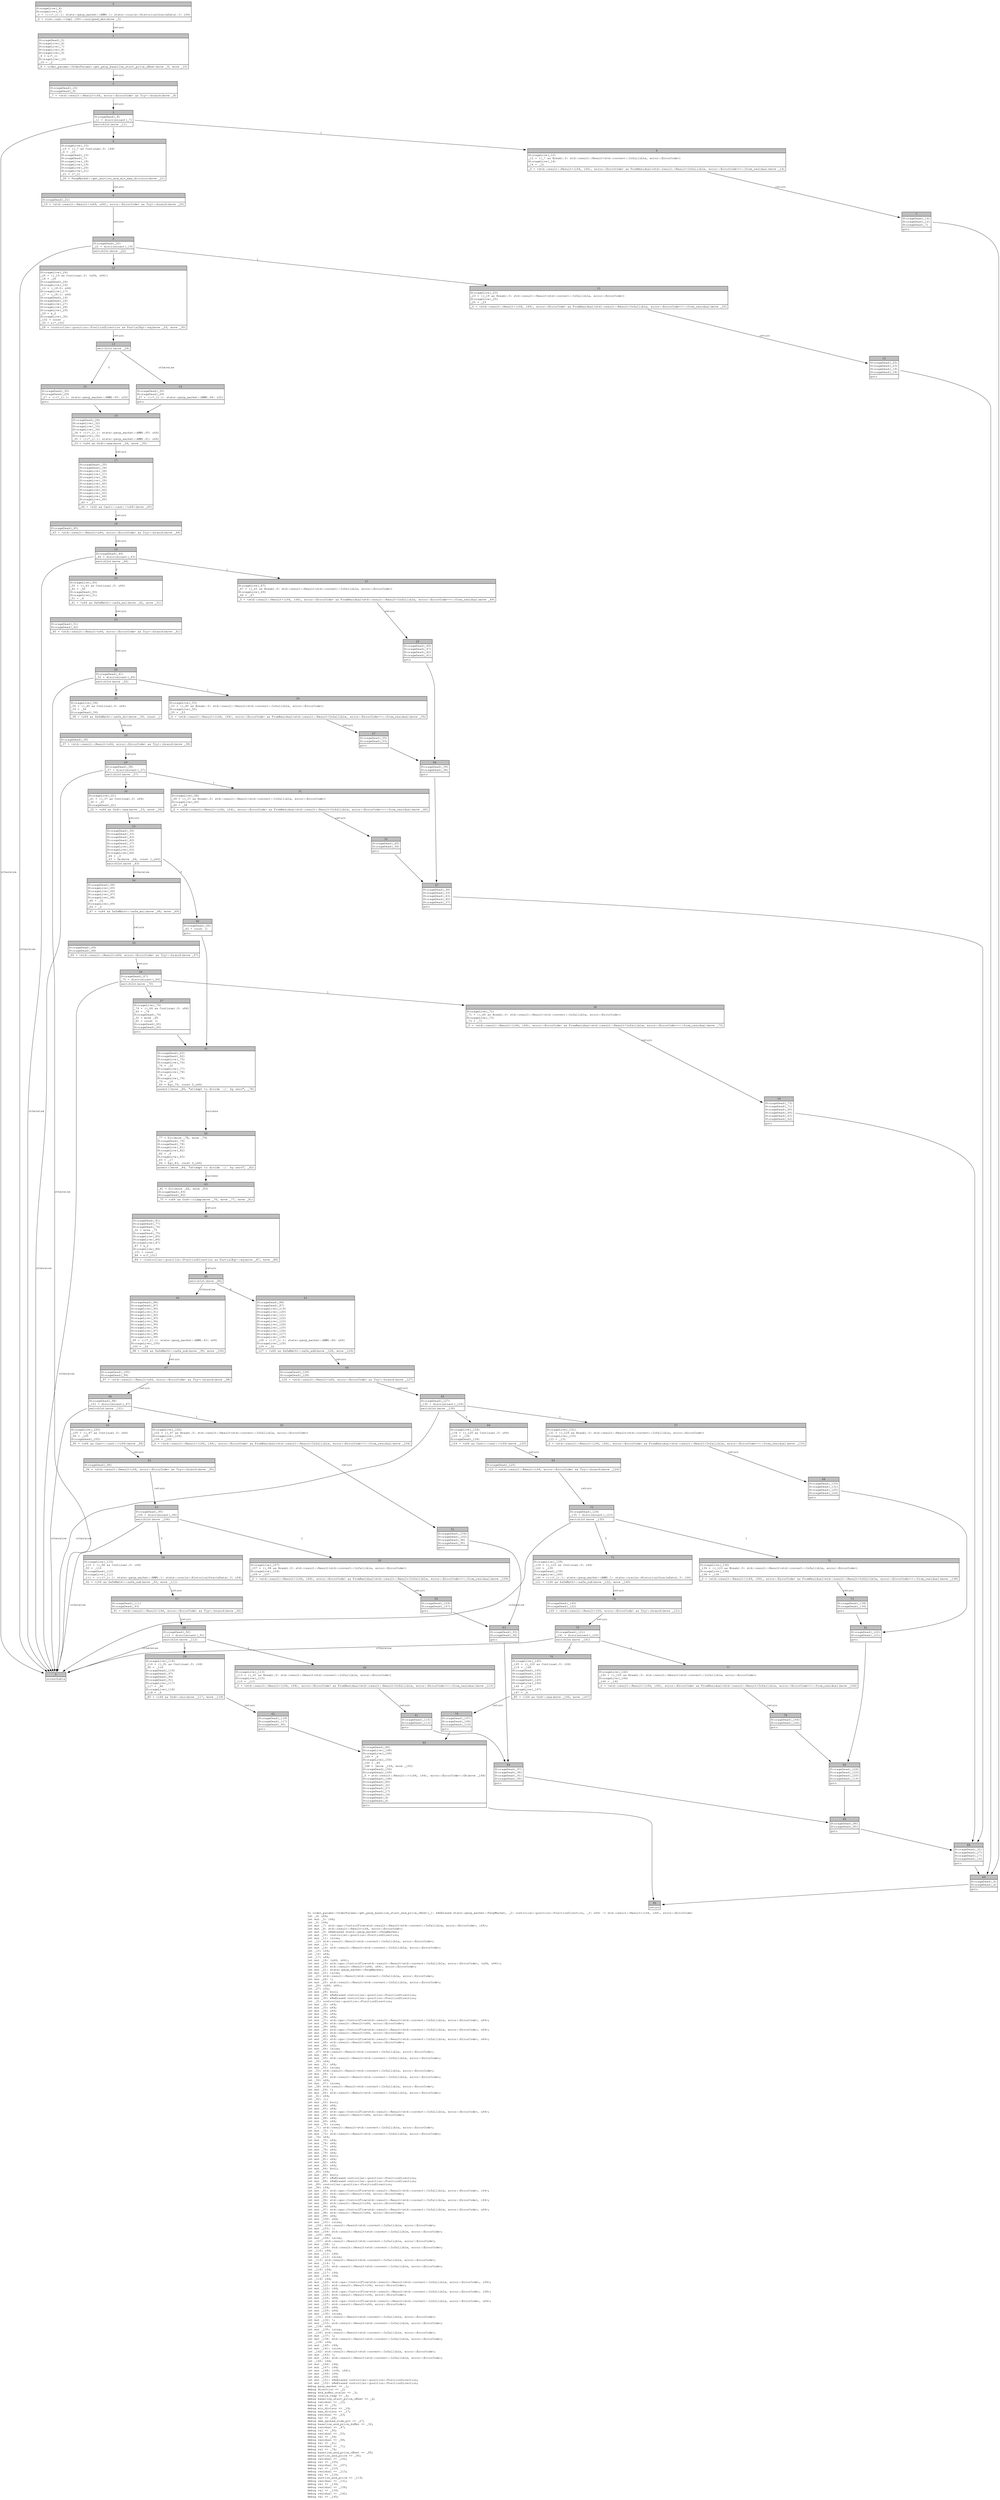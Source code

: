 digraph Mir_0_3644 {
    graph [fontname="Courier, monospace"];
    node [fontname="Courier, monospace"];
    edge [fontname="Courier, monospace"];
    label=<fn order_params::OrderParams::get_perp_baseline_start_end_price_offset(_1: &amp;ReErased state::perp_market::PerpMarket, _2: controller::position::PositionDirection, _3: u64) -&gt; std::result::Result&lt;(i64, i64), error::ErrorCode&gt;<br align="left"/>let _4: u64;<br align="left"/>let mut _5: i64;<br align="left"/>let _6: i64;<br align="left"/>let mut _7: std::ops::ControlFlow&lt;std::result::Result&lt;std::convert::Infallible, error::ErrorCode&gt;, i64&gt;;<br align="left"/>let mut _8: std::result::Result&lt;i64, error::ErrorCode&gt;;<br align="left"/>let mut _9: &amp;ReErased state::perp_market::PerpMarket;<br align="left"/>let mut _10: controller::position::PositionDirection;<br align="left"/>let mut _11: isize;<br align="left"/>let _12: std::result::Result&lt;std::convert::Infallible, error::ErrorCode&gt;;<br align="left"/>let mut _13: !;<br align="left"/>let mut _14: std::result::Result&lt;std::convert::Infallible, error::ErrorCode&gt;;<br align="left"/>let _15: i64;<br align="left"/>let _16: u64;<br align="left"/>let _17: u64;<br align="left"/>let mut _18: (u64, u64);<br align="left"/>let mut _19: std::ops::ControlFlow&lt;std::result::Result&lt;std::convert::Infallible, error::ErrorCode&gt;, (u64, u64)&gt;;<br align="left"/>let mut _20: std::result::Result&lt;(u64, u64), error::ErrorCode&gt;;<br align="left"/>let mut _21: state::perp_market::PerpMarket;<br align="left"/>let mut _22: isize;<br align="left"/>let _23: std::result::Result&lt;std::convert::Infallible, error::ErrorCode&gt;;<br align="left"/>let mut _24: !;<br align="left"/>let mut _25: std::result::Result&lt;std::convert::Infallible, error::ErrorCode&gt;;<br align="left"/>let _26: (u64, u64);<br align="left"/>let _27: u32;<br align="left"/>let mut _28: bool;<br align="left"/>let mut _29: &amp;ReErased controller::position::PositionDirection;<br align="left"/>let mut _30: &amp;ReErased controller::position::PositionDirection;<br align="left"/>let _31: controller::position::PositionDirection;<br align="left"/>let mut _32: u64;<br align="left"/>let mut _33: u64;<br align="left"/>let mut _34: u64;<br align="left"/>let mut _35: u64;<br align="left"/>let mut _36: u64;<br align="left"/>let mut _37: std::ops::ControlFlow&lt;std::result::Result&lt;std::convert::Infallible, error::ErrorCode&gt;, u64&gt;;<br align="left"/>let mut _38: std::result::Result&lt;u64, error::ErrorCode&gt;;<br align="left"/>let mut _39: u64;<br align="left"/>let mut _40: std::ops::ControlFlow&lt;std::result::Result&lt;std::convert::Infallible, error::ErrorCode&gt;, u64&gt;;<br align="left"/>let mut _41: std::result::Result&lt;u64, error::ErrorCode&gt;;<br align="left"/>let mut _42: u64;<br align="left"/>let mut _43: std::ops::ControlFlow&lt;std::result::Result&lt;std::convert::Infallible, error::ErrorCode&gt;, u64&gt;;<br align="left"/>let mut _44: std::result::Result&lt;u64, error::ErrorCode&gt;;<br align="left"/>let mut _45: u32;<br align="left"/>let mut _46: isize;<br align="left"/>let _47: std::result::Result&lt;std::convert::Infallible, error::ErrorCode&gt;;<br align="left"/>let mut _48: !;<br align="left"/>let mut _49: std::result::Result&lt;std::convert::Infallible, error::ErrorCode&gt;;<br align="left"/>let _50: u64;<br align="left"/>let mut _51: u64;<br align="left"/>let mut _52: isize;<br align="left"/>let _53: std::result::Result&lt;std::convert::Infallible, error::ErrorCode&gt;;<br align="left"/>let mut _54: !;<br align="left"/>let mut _55: std::result::Result&lt;std::convert::Infallible, error::ErrorCode&gt;;<br align="left"/>let _56: u64;<br align="left"/>let mut _57: isize;<br align="left"/>let _58: std::result::Result&lt;std::convert::Infallible, error::ErrorCode&gt;;<br align="left"/>let mut _59: !;<br align="left"/>let mut _60: std::result::Result&lt;std::convert::Infallible, error::ErrorCode&gt;;<br align="left"/>let _61: u64;<br align="left"/>let _62: ();<br align="left"/>let mut _63: bool;<br align="left"/>let mut _64: u64;<br align="left"/>let mut _65: u64;<br align="left"/>let mut _66: std::ops::ControlFlow&lt;std::result::Result&lt;std::convert::Infallible, error::ErrorCode&gt;, u64&gt;;<br align="left"/>let mut _67: std::result::Result&lt;u64, error::ErrorCode&gt;;<br align="left"/>let mut _68: u64;<br align="left"/>let mut _69: u64;<br align="left"/>let mut _70: isize;<br align="left"/>let _71: std::result::Result&lt;std::convert::Infallible, error::ErrorCode&gt;;<br align="left"/>let mut _72: !;<br align="left"/>let mut _73: std::result::Result&lt;std::convert::Infallible, error::ErrorCode&gt;;<br align="left"/>let _74: u64;<br align="left"/>let mut _75: u64;<br align="left"/>let mut _76: u64;<br align="left"/>let mut _77: u64;<br align="left"/>let mut _78: u64;<br align="left"/>let mut _79: u64;<br align="left"/>let mut _80: bool;<br align="left"/>let mut _81: u64;<br align="left"/>let mut _82: u64;<br align="left"/>let mut _83: u64;<br align="left"/>let mut _84: bool;<br align="left"/>let _85: i64;<br align="left"/>let mut _86: bool;<br align="left"/>let mut _87: &amp;ReErased controller::position::PositionDirection;<br align="left"/>let mut _88: &amp;ReErased controller::position::PositionDirection;<br align="left"/>let _89: controller::position::PositionDirection;<br align="left"/>let _90: i64;<br align="left"/>let mut _91: std::ops::ControlFlow&lt;std::result::Result&lt;std::convert::Infallible, error::ErrorCode&gt;, i64&gt;;<br align="left"/>let mut _92: std::result::Result&lt;i64, error::ErrorCode&gt;;<br align="left"/>let mut _93: i64;<br align="left"/>let mut _94: std::ops::ControlFlow&lt;std::result::Result&lt;std::convert::Infallible, error::ErrorCode&gt;, i64&gt;;<br align="left"/>let mut _95: std::result::Result&lt;i64, error::ErrorCode&gt;;<br align="left"/>let mut _96: u64;<br align="left"/>let mut _97: std::ops::ControlFlow&lt;std::result::Result&lt;std::convert::Infallible, error::ErrorCode&gt;, u64&gt;;<br align="left"/>let mut _98: std::result::Result&lt;u64, error::ErrorCode&gt;;<br align="left"/>let mut _99: u64;<br align="left"/>let mut _100: u64;<br align="left"/>let mut _101: isize;<br align="left"/>let _102: std::result::Result&lt;std::convert::Infallible, error::ErrorCode&gt;;<br align="left"/>let mut _103: !;<br align="left"/>let mut _104: std::result::Result&lt;std::convert::Infallible, error::ErrorCode&gt;;<br align="left"/>let _105: u64;<br align="left"/>let mut _106: isize;<br align="left"/>let _107: std::result::Result&lt;std::convert::Infallible, error::ErrorCode&gt;;<br align="left"/>let mut _108: !;<br align="left"/>let mut _109: std::result::Result&lt;std::convert::Infallible, error::ErrorCode&gt;;<br align="left"/>let _110: i64;<br align="left"/>let mut _111: i64;<br align="left"/>let mut _112: isize;<br align="left"/>let _113: std::result::Result&lt;std::convert::Infallible, error::ErrorCode&gt;;<br align="left"/>let mut _114: !;<br align="left"/>let mut _115: std::result::Result&lt;std::convert::Infallible, error::ErrorCode&gt;;<br align="left"/>let _116: i64;<br align="left"/>let mut _117: i64;<br align="left"/>let mut _118: i64;<br align="left"/>let _119: i64;<br align="left"/>let mut _120: std::ops::ControlFlow&lt;std::result::Result&lt;std::convert::Infallible, error::ErrorCode&gt;, i64&gt;;<br align="left"/>let mut _121: std::result::Result&lt;i64, error::ErrorCode&gt;;<br align="left"/>let mut _122: i64;<br align="left"/>let mut _123: std::ops::ControlFlow&lt;std::result::Result&lt;std::convert::Infallible, error::ErrorCode&gt;, i64&gt;;<br align="left"/>let mut _124: std::result::Result&lt;i64, error::ErrorCode&gt;;<br align="left"/>let mut _125: u64;<br align="left"/>let mut _126: std::ops::ControlFlow&lt;std::result::Result&lt;std::convert::Infallible, error::ErrorCode&gt;, u64&gt;;<br align="left"/>let mut _127: std::result::Result&lt;u64, error::ErrorCode&gt;;<br align="left"/>let mut _128: u64;<br align="left"/>let mut _129: u64;<br align="left"/>let mut _130: isize;<br align="left"/>let _131: std::result::Result&lt;std::convert::Infallible, error::ErrorCode&gt;;<br align="left"/>let mut _132: !;<br align="left"/>let mut _133: std::result::Result&lt;std::convert::Infallible, error::ErrorCode&gt;;<br align="left"/>let _134: u64;<br align="left"/>let mut _135: isize;<br align="left"/>let _136: std::result::Result&lt;std::convert::Infallible, error::ErrorCode&gt;;<br align="left"/>let mut _137: !;<br align="left"/>let mut _138: std::result::Result&lt;std::convert::Infallible, error::ErrorCode&gt;;<br align="left"/>let _139: i64;<br align="left"/>let mut _140: i64;<br align="left"/>let mut _141: isize;<br align="left"/>let _142: std::result::Result&lt;std::convert::Infallible, error::ErrorCode&gt;;<br align="left"/>let mut _143: !;<br align="left"/>let mut _144: std::result::Result&lt;std::convert::Infallible, error::ErrorCode&gt;;<br align="left"/>let _145: i64;<br align="left"/>let mut _146: i64;<br align="left"/>let mut _147: i64;<br align="left"/>let mut _148: (i64, i64);<br align="left"/>let mut _149: i64;<br align="left"/>let mut _150: i64;<br align="left"/>let mut _151: &amp;ReErased controller::position::PositionDirection;<br align="left"/>let mut _152: &amp;ReErased controller::position::PositionDirection;<br align="left"/>debug perp_market =&gt; _1;<br align="left"/>debug direction =&gt; _2;<br align="left"/>debug end_buffer_scalar =&gt; _3;<br align="left"/>debug oracle_twap =&gt; _4;<br align="left"/>debug baseline_start_price_offset =&gt; _6;<br align="left"/>debug residual =&gt; _12;<br align="left"/>debug val =&gt; _15;<br align="left"/>debug min_divisor =&gt; _16;<br align="left"/>debug max_divisor =&gt; _17;<br align="left"/>debug residual =&gt; _23;<br align="left"/>debug val =&gt; _26;<br align="left"/>debug amm_spread_side_pct =&gt; _27;<br align="left"/>debug baseline_end_price_buffer =&gt; _32;<br align="left"/>debug residual =&gt; _47;<br align="left"/>debug val =&gt; _50;<br align="left"/>debug residual =&gt; _53;<br align="left"/>debug val =&gt; _56;<br align="left"/>debug residual =&gt; _58;<br align="left"/>debug val =&gt; _61;<br align="left"/>debug residual =&gt; _71;<br align="left"/>debug val =&gt; _74;<br align="left"/>debug baseline_end_price_offset =&gt; _85;<br align="left"/>debug auction_end_price =&gt; _90;<br align="left"/>debug residual =&gt; _102;<br align="left"/>debug val =&gt; _105;<br align="left"/>debug residual =&gt; _107;<br align="left"/>debug val =&gt; _110;<br align="left"/>debug residual =&gt; _113;<br align="left"/>debug val =&gt; _116;<br align="left"/>debug auction_end_price =&gt; _119;<br align="left"/>debug residual =&gt; _131;<br align="left"/>debug val =&gt; _134;<br align="left"/>debug residual =&gt; _136;<br align="left"/>debug val =&gt; _139;<br align="left"/>debug residual =&gt; _142;<br align="left"/>debug val =&gt; _145;<br align="left"/>>;
    bb0__0_3644 [shape="none", label=<<table border="0" cellborder="1" cellspacing="0"><tr><td bgcolor="gray" align="center" colspan="1">0</td></tr><tr><td align="left" balign="left">StorageLive(_4)<br/>StorageLive(_5)<br/>_5 = ((((*_1).1: state::perp_market::AMM).1: state::oracle::HistoricalOracleData).3: i64)<br/></td></tr><tr><td align="left">_4 = core::num::&lt;impl i64&gt;::unsigned_abs(move _5)</td></tr></table>>];
    bb1__0_3644 [shape="none", label=<<table border="0" cellborder="1" cellspacing="0"><tr><td bgcolor="gray" align="center" colspan="1">1</td></tr><tr><td align="left" balign="left">StorageDead(_5)<br/>StorageLive(_6)<br/>StorageLive(_7)<br/>StorageLive(_8)<br/>StorageLive(_9)<br/>_9 = &amp;(*_1)<br/>StorageLive(_10)<br/>_10 = _2<br/></td></tr><tr><td align="left">_8 = order_params::OrderParams::get_perp_baseline_start_price_offset(move _9, move _10)</td></tr></table>>];
    bb2__0_3644 [shape="none", label=<<table border="0" cellborder="1" cellspacing="0"><tr><td bgcolor="gray" align="center" colspan="1">2</td></tr><tr><td align="left" balign="left">StorageDead(_10)<br/>StorageDead(_9)<br/></td></tr><tr><td align="left">_7 = &lt;std::result::Result&lt;i64, error::ErrorCode&gt; as Try&gt;::branch(move _8)</td></tr></table>>];
    bb3__0_3644 [shape="none", label=<<table border="0" cellborder="1" cellspacing="0"><tr><td bgcolor="gray" align="center" colspan="1">3</td></tr><tr><td align="left" balign="left">StorageDead(_8)<br/>_11 = discriminant(_7)<br/></td></tr><tr><td align="left">switchInt(move _11)</td></tr></table>>];
    bb4__0_3644 [shape="none", label=<<table border="0" cellborder="1" cellspacing="0"><tr><td bgcolor="gray" align="center" colspan="1">4</td></tr><tr><td align="left" balign="left">StorageLive(_15)<br/>_15 = ((_7 as Continue).0: i64)<br/>_6 = _15<br/>StorageDead(_15)<br/>StorageDead(_7)<br/>StorageLive(_18)<br/>StorageLive(_19)<br/>StorageLive(_20)<br/>StorageLive(_21)<br/>_21 = (*_1)<br/></td></tr><tr><td align="left">_20 = PerpMarket::get_auction_end_min_max_divisors(move _21)</td></tr></table>>];
    bb5__0_3644 [shape="none", label=<<table border="0" cellborder="1" cellspacing="0"><tr><td bgcolor="gray" align="center" colspan="1">5</td></tr><tr><td align="left">unreachable</td></tr></table>>];
    bb6__0_3644 [shape="none", label=<<table border="0" cellborder="1" cellspacing="0"><tr><td bgcolor="gray" align="center" colspan="1">6</td></tr><tr><td align="left" balign="left">StorageLive(_12)<br/>_12 = ((_7 as Break).0: std::result::Result&lt;std::convert::Infallible, error::ErrorCode&gt;)<br/>StorageLive(_14)<br/>_14 = _12<br/></td></tr><tr><td align="left">_0 = &lt;std::result::Result&lt;(i64, i64), error::ErrorCode&gt; as FromResidual&lt;std::result::Result&lt;Infallible, error::ErrorCode&gt;&gt;&gt;::from_residual(move _14)</td></tr></table>>];
    bb7__0_3644 [shape="none", label=<<table border="0" cellborder="1" cellspacing="0"><tr><td bgcolor="gray" align="center" colspan="1">7</td></tr><tr><td align="left" balign="left">StorageDead(_14)<br/>StorageDead(_12)<br/>StorageDead(_7)<br/></td></tr><tr><td align="left">goto</td></tr></table>>];
    bb8__0_3644 [shape="none", label=<<table border="0" cellborder="1" cellspacing="0"><tr><td bgcolor="gray" align="center" colspan="1">8</td></tr><tr><td align="left" balign="left">StorageDead(_21)<br/></td></tr><tr><td align="left">_19 = &lt;std::result::Result&lt;(u64, u64), error::ErrorCode&gt; as Try&gt;::branch(move _20)</td></tr></table>>];
    bb9__0_3644 [shape="none", label=<<table border="0" cellborder="1" cellspacing="0"><tr><td bgcolor="gray" align="center" colspan="1">9</td></tr><tr><td align="left" balign="left">StorageDead(_20)<br/>_22 = discriminant(_19)<br/></td></tr><tr><td align="left">switchInt(move _22)</td></tr></table>>];
    bb10__0_3644 [shape="none", label=<<table border="0" cellborder="1" cellspacing="0"><tr><td bgcolor="gray" align="center" colspan="1">10</td></tr><tr><td align="left" balign="left">StorageLive(_26)<br/>_26 = ((_19 as Continue).0: (u64, u64))<br/>_18 = _26<br/>StorageDead(_26)<br/>StorageLive(_16)<br/>_16 = (_18.0: u64)<br/>StorageLive(_17)<br/>_17 = (_18.1: u64)<br/>StorageDead(_19)<br/>StorageDead(_18)<br/>StorageLive(_27)<br/>StorageLive(_28)<br/>StorageLive(_29)<br/>_29 = &amp;_2<br/>StorageLive(_30)<br/>_152 = const _<br/>_30 = &amp;(*_152)<br/></td></tr><tr><td align="left">_28 = &lt;controller::position::PositionDirection as PartialEq&gt;::eq(move _29, move _30)</td></tr></table>>];
    bb11__0_3644 [shape="none", label=<<table border="0" cellborder="1" cellspacing="0"><tr><td bgcolor="gray" align="center" colspan="1">11</td></tr><tr><td align="left" balign="left">StorageLive(_23)<br/>_23 = ((_19 as Break).0: std::result::Result&lt;std::convert::Infallible, error::ErrorCode&gt;)<br/>StorageLive(_25)<br/>_25 = _23<br/></td></tr><tr><td align="left">_0 = &lt;std::result::Result&lt;(i64, i64), error::ErrorCode&gt; as FromResidual&lt;std::result::Result&lt;Infallible, error::ErrorCode&gt;&gt;&gt;::from_residual(move _25)</td></tr></table>>];
    bb12__0_3644 [shape="none", label=<<table border="0" cellborder="1" cellspacing="0"><tr><td bgcolor="gray" align="center" colspan="1">12</td></tr><tr><td align="left" balign="left">StorageDead(_25)<br/>StorageDead(_23)<br/>StorageDead(_19)<br/>StorageDead(_18)<br/></td></tr><tr><td align="left">goto</td></tr></table>>];
    bb13__0_3644 [shape="none", label=<<table border="0" cellborder="1" cellspacing="0"><tr><td bgcolor="gray" align="center" colspan="1">13</td></tr><tr><td align="left">switchInt(move _28)</td></tr></table>>];
    bb14__0_3644 [shape="none", label=<<table border="0" cellborder="1" cellspacing="0"><tr><td bgcolor="gray" align="center" colspan="1">14</td></tr><tr><td align="left" balign="left">StorageDead(_30)<br/>StorageDead(_29)<br/>_27 = (((*_1).1: state::perp_market::AMM).66: u32)<br/></td></tr><tr><td align="left">goto</td></tr></table>>];
    bb15__0_3644 [shape="none", label=<<table border="0" cellborder="1" cellspacing="0"><tr><td bgcolor="gray" align="center" colspan="1">15</td></tr><tr><td align="left" balign="left">StorageDead(_30)<br/>StorageDead(_29)<br/>_27 = (((*_1).1: state::perp_market::AMM).65: u32)<br/></td></tr><tr><td align="left">goto</td></tr></table>>];
    bb16__0_3644 [shape="none", label=<<table border="0" cellborder="1" cellspacing="0"><tr><td bgcolor="gray" align="center" colspan="1">16</td></tr><tr><td align="left" balign="left">StorageDead(_28)<br/>StorageLive(_32)<br/>StorageLive(_33)<br/>StorageLive(_34)<br/>_34 = (((*_1).1: state::perp_market::AMM).60: u64)<br/>StorageLive(_35)<br/>_35 = (((*_1).1: state::perp_market::AMM).61: u64)<br/></td></tr><tr><td align="left">_33 = &lt;u64 as Ord&gt;::max(move _34, move _35)</td></tr></table>>];
    bb17__0_3644 [shape="none", label=<<table border="0" cellborder="1" cellspacing="0"><tr><td bgcolor="gray" align="center" colspan="1">17</td></tr><tr><td align="left" balign="left">StorageDead(_35)<br/>StorageDead(_34)<br/>StorageLive(_36)<br/>StorageLive(_37)<br/>StorageLive(_38)<br/>StorageLive(_39)<br/>StorageLive(_40)<br/>StorageLive(_41)<br/>StorageLive(_42)<br/>StorageLive(_43)<br/>StorageLive(_44)<br/>StorageLive(_45)<br/>_45 = _27<br/></td></tr><tr><td align="left">_44 = &lt;u32 as Cast&gt;::cast::&lt;u64&gt;(move _45)</td></tr></table>>];
    bb18__0_3644 [shape="none", label=<<table border="0" cellborder="1" cellspacing="0"><tr><td bgcolor="gray" align="center" colspan="1">18</td></tr><tr><td align="left" balign="left">StorageDead(_45)<br/></td></tr><tr><td align="left">_43 = &lt;std::result::Result&lt;u64, error::ErrorCode&gt; as Try&gt;::branch(move _44)</td></tr></table>>];
    bb19__0_3644 [shape="none", label=<<table border="0" cellborder="1" cellspacing="0"><tr><td bgcolor="gray" align="center" colspan="1">19</td></tr><tr><td align="left" balign="left">StorageDead(_44)<br/>_46 = discriminant(_43)<br/></td></tr><tr><td align="left">switchInt(move _46)</td></tr></table>>];
    bb20__0_3644 [shape="none", label=<<table border="0" cellborder="1" cellspacing="0"><tr><td bgcolor="gray" align="center" colspan="1">20</td></tr><tr><td align="left" balign="left">StorageLive(_50)<br/>_50 = ((_43 as Continue).0: u64)<br/>_42 = _50<br/>StorageDead(_50)<br/>StorageLive(_51)<br/>_51 = _4<br/></td></tr><tr><td align="left">_41 = &lt;u64 as SafeMath&gt;::safe_mul(move _42, move _51)</td></tr></table>>];
    bb21__0_3644 [shape="none", label=<<table border="0" cellborder="1" cellspacing="0"><tr><td bgcolor="gray" align="center" colspan="1">21</td></tr><tr><td align="left" balign="left">StorageLive(_47)<br/>_47 = ((_43 as Break).0: std::result::Result&lt;std::convert::Infallible, error::ErrorCode&gt;)<br/>StorageLive(_49)<br/>_49 = _47<br/></td></tr><tr><td align="left">_0 = &lt;std::result::Result&lt;(i64, i64), error::ErrorCode&gt; as FromResidual&lt;std::result::Result&lt;Infallible, error::ErrorCode&gt;&gt;&gt;::from_residual(move _49)</td></tr></table>>];
    bb22__0_3644 [shape="none", label=<<table border="0" cellborder="1" cellspacing="0"><tr><td bgcolor="gray" align="center" colspan="1">22</td></tr><tr><td align="left" balign="left">StorageDead(_49)<br/>StorageDead(_47)<br/>StorageDead(_42)<br/>StorageDead(_41)<br/></td></tr><tr><td align="left">goto</td></tr></table>>];
    bb23__0_3644 [shape="none", label=<<table border="0" cellborder="1" cellspacing="0"><tr><td bgcolor="gray" align="center" colspan="1">23</td></tr><tr><td align="left" balign="left">StorageDead(_51)<br/>StorageDead(_42)<br/></td></tr><tr><td align="left">_40 = &lt;std::result::Result&lt;u64, error::ErrorCode&gt; as Try&gt;::branch(move _41)</td></tr></table>>];
    bb24__0_3644 [shape="none", label=<<table border="0" cellborder="1" cellspacing="0"><tr><td bgcolor="gray" align="center" colspan="1">24</td></tr><tr><td align="left" balign="left">StorageDead(_41)<br/>_52 = discriminant(_40)<br/></td></tr><tr><td align="left">switchInt(move _52)</td></tr></table>>];
    bb25__0_3644 [shape="none", label=<<table border="0" cellborder="1" cellspacing="0"><tr><td bgcolor="gray" align="center" colspan="1">25</td></tr><tr><td align="left" balign="left">StorageLive(_56)<br/>_56 = ((_40 as Continue).0: u64)<br/>_39 = _56<br/>StorageDead(_56)<br/></td></tr><tr><td align="left">_38 = &lt;u64 as SafeMath&gt;::safe_div(move _39, const _)</td></tr></table>>];
    bb26__0_3644 [shape="none", label=<<table border="0" cellborder="1" cellspacing="0"><tr><td bgcolor="gray" align="center" colspan="1">26</td></tr><tr><td align="left" balign="left">StorageLive(_53)<br/>_53 = ((_40 as Break).0: std::result::Result&lt;std::convert::Infallible, error::ErrorCode&gt;)<br/>StorageLive(_55)<br/>_55 = _53<br/></td></tr><tr><td align="left">_0 = &lt;std::result::Result&lt;(i64, i64), error::ErrorCode&gt; as FromResidual&lt;std::result::Result&lt;Infallible, error::ErrorCode&gt;&gt;&gt;::from_residual(move _55)</td></tr></table>>];
    bb27__0_3644 [shape="none", label=<<table border="0" cellborder="1" cellspacing="0"><tr><td bgcolor="gray" align="center" colspan="1">27</td></tr><tr><td align="left" balign="left">StorageDead(_55)<br/>StorageDead(_53)<br/></td></tr><tr><td align="left">goto</td></tr></table>>];
    bb28__0_3644 [shape="none", label=<<table border="0" cellborder="1" cellspacing="0"><tr><td bgcolor="gray" align="center" colspan="1">28</td></tr><tr><td align="left" balign="left">StorageDead(_39)<br/></td></tr><tr><td align="left">_37 = &lt;std::result::Result&lt;u64, error::ErrorCode&gt; as Try&gt;::branch(move _38)</td></tr></table>>];
    bb29__0_3644 [shape="none", label=<<table border="0" cellborder="1" cellspacing="0"><tr><td bgcolor="gray" align="center" colspan="1">29</td></tr><tr><td align="left" balign="left">StorageDead(_38)<br/>_57 = discriminant(_37)<br/></td></tr><tr><td align="left">switchInt(move _57)</td></tr></table>>];
    bb30__0_3644 [shape="none", label=<<table border="0" cellborder="1" cellspacing="0"><tr><td bgcolor="gray" align="center" colspan="1">30</td></tr><tr><td align="left" balign="left">StorageLive(_61)<br/>_61 = ((_37 as Continue).0: u64)<br/>_36 = _61<br/>StorageDead(_61)<br/></td></tr><tr><td align="left">_32 = &lt;u64 as Ord&gt;::max(move _33, move _36)</td></tr></table>>];
    bb31__0_3644 [shape="none", label=<<table border="0" cellborder="1" cellspacing="0"><tr><td bgcolor="gray" align="center" colspan="1">31</td></tr><tr><td align="left" balign="left">StorageLive(_58)<br/>_58 = ((_37 as Break).0: std::result::Result&lt;std::convert::Infallible, error::ErrorCode&gt;)<br/>StorageLive(_60)<br/>_60 = _58<br/></td></tr><tr><td align="left">_0 = &lt;std::result::Result&lt;(i64, i64), error::ErrorCode&gt; as FromResidual&lt;std::result::Result&lt;Infallible, error::ErrorCode&gt;&gt;&gt;::from_residual(move _60)</td></tr></table>>];
    bb32__0_3644 [shape="none", label=<<table border="0" cellborder="1" cellspacing="0"><tr><td bgcolor="gray" align="center" colspan="1">32</td></tr><tr><td align="left" balign="left">StorageDead(_60)<br/>StorageDead(_58)<br/></td></tr><tr><td align="left">goto</td></tr></table>>];
    bb33__0_3644 [shape="none", label=<<table border="0" cellborder="1" cellspacing="0"><tr><td bgcolor="gray" align="center" colspan="1">33</td></tr><tr><td align="left" balign="left">StorageDead(_36)<br/>StorageDead(_33)<br/>StorageDead(_43)<br/>StorageDead(_40)<br/>StorageDead(_37)<br/>StorageLive(_62)<br/>StorageLive(_63)<br/>StorageLive(_64)<br/>_64 = _3<br/>_63 = Ge(move _64, const 1_u64)<br/></td></tr><tr><td align="left">switchInt(move _63)</td></tr></table>>];
    bb34__0_3644 [shape="none", label=<<table border="0" cellborder="1" cellspacing="0"><tr><td bgcolor="gray" align="center" colspan="1">34</td></tr><tr><td align="left" balign="left">StorageDead(_64)<br/>StorageLive(_65)<br/>StorageLive(_66)<br/>StorageLive(_67)<br/>StorageLive(_68)<br/>_68 = _32<br/>StorageLive(_69)<br/>_69 = _3<br/></td></tr><tr><td align="left">_67 = &lt;u64 as SafeMath&gt;::safe_mul(move _68, move _69)</td></tr></table>>];
    bb35__0_3644 [shape="none", label=<<table border="0" cellborder="1" cellspacing="0"><tr><td bgcolor="gray" align="center" colspan="1">35</td></tr><tr><td align="left" balign="left">StorageDead(_69)<br/>StorageDead(_68)<br/></td></tr><tr><td align="left">_66 = &lt;std::result::Result&lt;u64, error::ErrorCode&gt; as Try&gt;::branch(move _67)</td></tr></table>>];
    bb36__0_3644 [shape="none", label=<<table border="0" cellborder="1" cellspacing="0"><tr><td bgcolor="gray" align="center" colspan="1">36</td></tr><tr><td align="left" balign="left">StorageDead(_67)<br/>_70 = discriminant(_66)<br/></td></tr><tr><td align="left">switchInt(move _70)</td></tr></table>>];
    bb37__0_3644 [shape="none", label=<<table border="0" cellborder="1" cellspacing="0"><tr><td bgcolor="gray" align="center" colspan="1">37</td></tr><tr><td align="left" balign="left">StorageLive(_74)<br/>_74 = ((_66 as Continue).0: u64)<br/>_65 = _74<br/>StorageDead(_74)<br/>_32 = move _65<br/>_62 = const ()<br/>StorageDead(_65)<br/>StorageDead(_66)<br/></td></tr><tr><td align="left">goto</td></tr></table>>];
    bb38__0_3644 [shape="none", label=<<table border="0" cellborder="1" cellspacing="0"><tr><td bgcolor="gray" align="center" colspan="1">38</td></tr><tr><td align="left" balign="left">StorageLive(_71)<br/>_71 = ((_66 as Break).0: std::result::Result&lt;std::convert::Infallible, error::ErrorCode&gt;)<br/>StorageLive(_73)<br/>_73 = _71<br/></td></tr><tr><td align="left">_0 = &lt;std::result::Result&lt;(i64, i64), error::ErrorCode&gt; as FromResidual&lt;std::result::Result&lt;Infallible, error::ErrorCode&gt;&gt;&gt;::from_residual(move _73)</td></tr></table>>];
    bb39__0_3644 [shape="none", label=<<table border="0" cellborder="1" cellspacing="0"><tr><td bgcolor="gray" align="center" colspan="1">39</td></tr><tr><td align="left" balign="left">StorageDead(_73)<br/>StorageDead(_71)<br/>StorageDead(_65)<br/>StorageDead(_66)<br/>StorageDead(_63)<br/>StorageDead(_62)<br/></td></tr><tr><td align="left">goto</td></tr></table>>];
    bb40__0_3644 [shape="none", label=<<table border="0" cellborder="1" cellspacing="0"><tr><td bgcolor="gray" align="center" colspan="1">40</td></tr><tr><td align="left" balign="left">StorageDead(_64)<br/>_62 = const ()<br/></td></tr><tr><td align="left">goto</td></tr></table>>];
    bb41__0_3644 [shape="none", label=<<table border="0" cellborder="1" cellspacing="0"><tr><td bgcolor="gray" align="center" colspan="1">41</td></tr><tr><td align="left" balign="left">StorageDead(_63)<br/>StorageDead(_62)<br/>StorageLive(_75)<br/>StorageLive(_76)<br/>_76 = _32<br/>StorageLive(_77)<br/>StorageLive(_78)<br/>_78 = _4<br/>StorageLive(_79)<br/>_79 = _16<br/>_80 = Eq(_79, const 0_u64)<br/></td></tr><tr><td align="left">assert(!move _80, &quot;attempt to divide `{}` by zero&quot;, _78)</td></tr></table>>];
    bb42__0_3644 [shape="none", label=<<table border="0" cellborder="1" cellspacing="0"><tr><td bgcolor="gray" align="center" colspan="1">42</td></tr><tr><td align="left" balign="left">_77 = Div(move _78, move _79)<br/>StorageDead(_79)<br/>StorageDead(_78)<br/>StorageLive(_81)<br/>StorageLive(_82)<br/>_82 = _4<br/>StorageLive(_83)<br/>_83 = _17<br/>_84 = Eq(_83, const 0_u64)<br/></td></tr><tr><td align="left">assert(!move _84, &quot;attempt to divide `{}` by zero&quot;, _82)</td></tr></table>>];
    bb43__0_3644 [shape="none", label=<<table border="0" cellborder="1" cellspacing="0"><tr><td bgcolor="gray" align="center" colspan="1">43</td></tr><tr><td align="left" balign="left">_81 = Div(move _82, move _83)<br/>StorageDead(_83)<br/>StorageDead(_82)<br/></td></tr><tr><td align="left">_75 = &lt;u64 as Ord&gt;::clamp(move _76, move _77, move _81)</td></tr></table>>];
    bb44__0_3644 [shape="none", label=<<table border="0" cellborder="1" cellspacing="0"><tr><td bgcolor="gray" align="center" colspan="1">44</td></tr><tr><td align="left" balign="left">StorageDead(_81)<br/>StorageDead(_77)<br/>StorageDead(_76)<br/>_32 = move _75<br/>StorageDead(_75)<br/>StorageLive(_85)<br/>StorageLive(_86)<br/>StorageLive(_87)<br/>_87 = &amp;_2<br/>StorageLive(_88)<br/>_151 = const _<br/>_88 = &amp;(*_151)<br/></td></tr><tr><td align="left">_86 = &lt;controller::position::PositionDirection as PartialEq&gt;::eq(move _87, move _88)</td></tr></table>>];
    bb45__0_3644 [shape="none", label=<<table border="0" cellborder="1" cellspacing="0"><tr><td bgcolor="gray" align="center" colspan="1">45</td></tr><tr><td align="left">switchInt(move _86)</td></tr></table>>];
    bb46__0_3644 [shape="none", label=<<table border="0" cellborder="1" cellspacing="0"><tr><td bgcolor="gray" align="center" colspan="1">46</td></tr><tr><td align="left" balign="left">StorageDead(_88)<br/>StorageDead(_87)<br/>StorageLive(_90)<br/>StorageLive(_91)<br/>StorageLive(_92)<br/>StorageLive(_93)<br/>StorageLive(_94)<br/>StorageLive(_95)<br/>StorageLive(_96)<br/>StorageLive(_97)<br/>StorageLive(_98)<br/>StorageLive(_99)<br/>_99 = (((*_1).1: state::perp_market::AMM).43: u64)<br/>StorageLive(_100)<br/>_100 = _32<br/></td></tr><tr><td align="left">_98 = &lt;u64 as SafeMath&gt;::safe_sub(move _99, move _100)</td></tr></table>>];
    bb47__0_3644 [shape="none", label=<<table border="0" cellborder="1" cellspacing="0"><tr><td bgcolor="gray" align="center" colspan="1">47</td></tr><tr><td align="left" balign="left">StorageDead(_100)<br/>StorageDead(_99)<br/></td></tr><tr><td align="left">_97 = &lt;std::result::Result&lt;u64, error::ErrorCode&gt; as Try&gt;::branch(move _98)</td></tr></table>>];
    bb48__0_3644 [shape="none", label=<<table border="0" cellborder="1" cellspacing="0"><tr><td bgcolor="gray" align="center" colspan="1">48</td></tr><tr><td align="left" balign="left">StorageDead(_98)<br/>_101 = discriminant(_97)<br/></td></tr><tr><td align="left">switchInt(move _101)</td></tr></table>>];
    bb49__0_3644 [shape="none", label=<<table border="0" cellborder="1" cellspacing="0"><tr><td bgcolor="gray" align="center" colspan="1">49</td></tr><tr><td align="left" balign="left">StorageLive(_105)<br/>_105 = ((_97 as Continue).0: u64)<br/>_96 = _105<br/>StorageDead(_105)<br/></td></tr><tr><td align="left">_95 = &lt;u64 as Cast&gt;::cast::&lt;i64&gt;(move _96)</td></tr></table>>];
    bb50__0_3644 [shape="none", label=<<table border="0" cellborder="1" cellspacing="0"><tr><td bgcolor="gray" align="center" colspan="1">50</td></tr><tr><td align="left" balign="left">StorageLive(_102)<br/>_102 = ((_97 as Break).0: std::result::Result&lt;std::convert::Infallible, error::ErrorCode&gt;)<br/>StorageLive(_104)<br/>_104 = _102<br/></td></tr><tr><td align="left">_0 = &lt;std::result::Result&lt;(i64, i64), error::ErrorCode&gt; as FromResidual&lt;std::result::Result&lt;Infallible, error::ErrorCode&gt;&gt;&gt;::from_residual(move _104)</td></tr></table>>];
    bb51__0_3644 [shape="none", label=<<table border="0" cellborder="1" cellspacing="0"><tr><td bgcolor="gray" align="center" colspan="1">51</td></tr><tr><td align="left" balign="left">StorageDead(_104)<br/>StorageDead(_102)<br/>StorageDead(_96)<br/>StorageDead(_95)<br/></td></tr><tr><td align="left">goto</td></tr></table>>];
    bb52__0_3644 [shape="none", label=<<table border="0" cellborder="1" cellspacing="0"><tr><td bgcolor="gray" align="center" colspan="1">52</td></tr><tr><td align="left" balign="left">StorageDead(_96)<br/></td></tr><tr><td align="left">_94 = &lt;std::result::Result&lt;i64, error::ErrorCode&gt; as Try&gt;::branch(move _95)</td></tr></table>>];
    bb53__0_3644 [shape="none", label=<<table border="0" cellborder="1" cellspacing="0"><tr><td bgcolor="gray" align="center" colspan="1">53</td></tr><tr><td align="left" balign="left">StorageDead(_95)<br/>_106 = discriminant(_94)<br/></td></tr><tr><td align="left">switchInt(move _106)</td></tr></table>>];
    bb54__0_3644 [shape="none", label=<<table border="0" cellborder="1" cellspacing="0"><tr><td bgcolor="gray" align="center" colspan="1">54</td></tr><tr><td align="left" balign="left">StorageLive(_110)<br/>_110 = ((_94 as Continue).0: i64)<br/>_93 = _110<br/>StorageDead(_110)<br/>StorageLive(_111)<br/>_111 = ((((*_1).1: state::perp_market::AMM).1: state::oracle::HistoricalOracleData).3: i64)<br/></td></tr><tr><td align="left">_92 = &lt;i64 as SafeMath&gt;::safe_sub(move _93, move _111)</td></tr></table>>];
    bb55__0_3644 [shape="none", label=<<table border="0" cellborder="1" cellspacing="0"><tr><td bgcolor="gray" align="center" colspan="1">55</td></tr><tr><td align="left" balign="left">StorageLive(_107)<br/>_107 = ((_94 as Break).0: std::result::Result&lt;std::convert::Infallible, error::ErrorCode&gt;)<br/>StorageLive(_109)<br/>_109 = _107<br/></td></tr><tr><td align="left">_0 = &lt;std::result::Result&lt;(i64, i64), error::ErrorCode&gt; as FromResidual&lt;std::result::Result&lt;Infallible, error::ErrorCode&gt;&gt;&gt;::from_residual(move _109)</td></tr></table>>];
    bb56__0_3644 [shape="none", label=<<table border="0" cellborder="1" cellspacing="0"><tr><td bgcolor="gray" align="center" colspan="1">56</td></tr><tr><td align="left" balign="left">StorageDead(_109)<br/>StorageDead(_107)<br/></td></tr><tr><td align="left">goto</td></tr></table>>];
    bb57__0_3644 [shape="none", label=<<table border="0" cellborder="1" cellspacing="0"><tr><td bgcolor="gray" align="center" colspan="1">57</td></tr><tr><td align="left" balign="left">StorageDead(_111)<br/>StorageDead(_93)<br/></td></tr><tr><td align="left">_91 = &lt;std::result::Result&lt;i64, error::ErrorCode&gt; as Try&gt;::branch(move _92)</td></tr></table>>];
    bb58__0_3644 [shape="none", label=<<table border="0" cellborder="1" cellspacing="0"><tr><td bgcolor="gray" align="center" colspan="1">58</td></tr><tr><td align="left" balign="left">StorageDead(_92)<br/>_112 = discriminant(_91)<br/></td></tr><tr><td align="left">switchInt(move _112)</td></tr></table>>];
    bb59__0_3644 [shape="none", label=<<table border="0" cellborder="1" cellspacing="0"><tr><td bgcolor="gray" align="center" colspan="1">59</td></tr><tr><td align="left" balign="left">StorageLive(_116)<br/>_116 = ((_91 as Continue).0: i64)<br/>_90 = _116<br/>StorageDead(_116)<br/>StorageDead(_97)<br/>StorageDead(_94)<br/>StorageDead(_91)<br/>StorageLive(_117)<br/>_117 = _90<br/>StorageLive(_118)<br/>_118 = _6<br/></td></tr><tr><td align="left">_85 = &lt;i64 as Ord&gt;::min(move _117, move _118)</td></tr></table>>];
    bb60__0_3644 [shape="none", label=<<table border="0" cellborder="1" cellspacing="0"><tr><td bgcolor="gray" align="center" colspan="1">60</td></tr><tr><td align="left" balign="left">StorageLive(_113)<br/>_113 = ((_91 as Break).0: std::result::Result&lt;std::convert::Infallible, error::ErrorCode&gt;)<br/>StorageLive(_115)<br/>_115 = _113<br/></td></tr><tr><td align="left">_0 = &lt;std::result::Result&lt;(i64, i64), error::ErrorCode&gt; as FromResidual&lt;std::result::Result&lt;Infallible, error::ErrorCode&gt;&gt;&gt;::from_residual(move _115)</td></tr></table>>];
    bb61__0_3644 [shape="none", label=<<table border="0" cellborder="1" cellspacing="0"><tr><td bgcolor="gray" align="center" colspan="1">61</td></tr><tr><td align="left" balign="left">StorageDead(_115)<br/>StorageDead(_113)<br/></td></tr><tr><td align="left">goto</td></tr></table>>];
    bb62__0_3644 [shape="none", label=<<table border="0" cellborder="1" cellspacing="0"><tr><td bgcolor="gray" align="center" colspan="1">62</td></tr><tr><td align="left" balign="left">StorageDead(_118)<br/>StorageDead(_117)<br/>StorageDead(_90)<br/></td></tr><tr><td align="left">goto</td></tr></table>>];
    bb63__0_3644 [shape="none", label=<<table border="0" cellborder="1" cellspacing="0"><tr><td bgcolor="gray" align="center" colspan="1">63</td></tr><tr><td align="left" balign="left">StorageDead(_88)<br/>StorageDead(_87)<br/>StorageLive(_119)<br/>StorageLive(_120)<br/>StorageLive(_121)<br/>StorageLive(_122)<br/>StorageLive(_123)<br/>StorageLive(_124)<br/>StorageLive(_125)<br/>StorageLive(_126)<br/>StorageLive(_127)<br/>StorageLive(_128)<br/>_128 = (((*_1).1: state::perp_market::AMM).44: u64)<br/>StorageLive(_129)<br/>_129 = _32<br/></td></tr><tr><td align="left">_127 = &lt;u64 as SafeMath&gt;::safe_add(move _128, move _129)</td></tr></table>>];
    bb64__0_3644 [shape="none", label=<<table border="0" cellborder="1" cellspacing="0"><tr><td bgcolor="gray" align="center" colspan="1">64</td></tr><tr><td align="left" balign="left">StorageDead(_129)<br/>StorageDead(_128)<br/></td></tr><tr><td align="left">_126 = &lt;std::result::Result&lt;u64, error::ErrorCode&gt; as Try&gt;::branch(move _127)</td></tr></table>>];
    bb65__0_3644 [shape="none", label=<<table border="0" cellborder="1" cellspacing="0"><tr><td bgcolor="gray" align="center" colspan="1">65</td></tr><tr><td align="left" balign="left">StorageDead(_127)<br/>_130 = discriminant(_126)<br/></td></tr><tr><td align="left">switchInt(move _130)</td></tr></table>>];
    bb66__0_3644 [shape="none", label=<<table border="0" cellborder="1" cellspacing="0"><tr><td bgcolor="gray" align="center" colspan="1">66</td></tr><tr><td align="left" balign="left">StorageLive(_134)<br/>_134 = ((_126 as Continue).0: u64)<br/>_125 = _134<br/>StorageDead(_134)<br/></td></tr><tr><td align="left">_124 = &lt;u64 as Cast&gt;::cast::&lt;i64&gt;(move _125)</td></tr></table>>];
    bb67__0_3644 [shape="none", label=<<table border="0" cellborder="1" cellspacing="0"><tr><td bgcolor="gray" align="center" colspan="1">67</td></tr><tr><td align="left" balign="left">StorageLive(_131)<br/>_131 = ((_126 as Break).0: std::result::Result&lt;std::convert::Infallible, error::ErrorCode&gt;)<br/>StorageLive(_133)<br/>_133 = _131<br/></td></tr><tr><td align="left">_0 = &lt;std::result::Result&lt;(i64, i64), error::ErrorCode&gt; as FromResidual&lt;std::result::Result&lt;Infallible, error::ErrorCode&gt;&gt;&gt;::from_residual(move _133)</td></tr></table>>];
    bb68__0_3644 [shape="none", label=<<table border="0" cellborder="1" cellspacing="0"><tr><td bgcolor="gray" align="center" colspan="1">68</td></tr><tr><td align="left" balign="left">StorageDead(_133)<br/>StorageDead(_131)<br/>StorageDead(_125)<br/>StorageDead(_124)<br/></td></tr><tr><td align="left">goto</td></tr></table>>];
    bb69__0_3644 [shape="none", label=<<table border="0" cellborder="1" cellspacing="0"><tr><td bgcolor="gray" align="center" colspan="1">69</td></tr><tr><td align="left" balign="left">StorageDead(_125)<br/></td></tr><tr><td align="left">_123 = &lt;std::result::Result&lt;i64, error::ErrorCode&gt; as Try&gt;::branch(move _124)</td></tr></table>>];
    bb70__0_3644 [shape="none", label=<<table border="0" cellborder="1" cellspacing="0"><tr><td bgcolor="gray" align="center" colspan="1">70</td></tr><tr><td align="left" balign="left">StorageDead(_124)<br/>_135 = discriminant(_123)<br/></td></tr><tr><td align="left">switchInt(move _135)</td></tr></table>>];
    bb71__0_3644 [shape="none", label=<<table border="0" cellborder="1" cellspacing="0"><tr><td bgcolor="gray" align="center" colspan="1">71</td></tr><tr><td align="left" balign="left">StorageLive(_139)<br/>_139 = ((_123 as Continue).0: i64)<br/>_122 = _139<br/>StorageDead(_139)<br/>StorageLive(_140)<br/>_140 = ((((*_1).1: state::perp_market::AMM).1: state::oracle::HistoricalOracleData).3: i64)<br/></td></tr><tr><td align="left">_121 = &lt;i64 as SafeMath&gt;::safe_sub(move _122, move _140)</td></tr></table>>];
    bb72__0_3644 [shape="none", label=<<table border="0" cellborder="1" cellspacing="0"><tr><td bgcolor="gray" align="center" colspan="1">72</td></tr><tr><td align="left" balign="left">StorageLive(_136)<br/>_136 = ((_123 as Break).0: std::result::Result&lt;std::convert::Infallible, error::ErrorCode&gt;)<br/>StorageLive(_138)<br/>_138 = _136<br/></td></tr><tr><td align="left">_0 = &lt;std::result::Result&lt;(i64, i64), error::ErrorCode&gt; as FromResidual&lt;std::result::Result&lt;Infallible, error::ErrorCode&gt;&gt;&gt;::from_residual(move _138)</td></tr></table>>];
    bb73__0_3644 [shape="none", label=<<table border="0" cellborder="1" cellspacing="0"><tr><td bgcolor="gray" align="center" colspan="1">73</td></tr><tr><td align="left" balign="left">StorageDead(_138)<br/>StorageDead(_136)<br/></td></tr><tr><td align="left">goto</td></tr></table>>];
    bb74__0_3644 [shape="none", label=<<table border="0" cellborder="1" cellspacing="0"><tr><td bgcolor="gray" align="center" colspan="1">74</td></tr><tr><td align="left" balign="left">StorageDead(_140)<br/>StorageDead(_122)<br/></td></tr><tr><td align="left">_120 = &lt;std::result::Result&lt;i64, error::ErrorCode&gt; as Try&gt;::branch(move _121)</td></tr></table>>];
    bb75__0_3644 [shape="none", label=<<table border="0" cellborder="1" cellspacing="0"><tr><td bgcolor="gray" align="center" colspan="1">75</td></tr><tr><td align="left" balign="left">StorageDead(_121)<br/>_141 = discriminant(_120)<br/></td></tr><tr><td align="left">switchInt(move _141)</td></tr></table>>];
    bb76__0_3644 [shape="none", label=<<table border="0" cellborder="1" cellspacing="0"><tr><td bgcolor="gray" align="center" colspan="1">76</td></tr><tr><td align="left" balign="left">StorageLive(_145)<br/>_145 = ((_120 as Continue).0: i64)<br/>_119 = _145<br/>StorageDead(_145)<br/>StorageDead(_126)<br/>StorageDead(_123)<br/>StorageDead(_120)<br/>StorageLive(_146)<br/>_146 = _119<br/>StorageLive(_147)<br/>_147 = _6<br/></td></tr><tr><td align="left">_85 = &lt;i64 as Ord&gt;::max(move _146, move _147)</td></tr></table>>];
    bb77__0_3644 [shape="none", label=<<table border="0" cellborder="1" cellspacing="0"><tr><td bgcolor="gray" align="center" colspan="1">77</td></tr><tr><td align="left" balign="left">StorageLive(_142)<br/>_142 = ((_120 as Break).0: std::result::Result&lt;std::convert::Infallible, error::ErrorCode&gt;)<br/>StorageLive(_144)<br/>_144 = _142<br/></td></tr><tr><td align="left">_0 = &lt;std::result::Result&lt;(i64, i64), error::ErrorCode&gt; as FromResidual&lt;std::result::Result&lt;Infallible, error::ErrorCode&gt;&gt;&gt;::from_residual(move _144)</td></tr></table>>];
    bb78__0_3644 [shape="none", label=<<table border="0" cellborder="1" cellspacing="0"><tr><td bgcolor="gray" align="center" colspan="1">78</td></tr><tr><td align="left" balign="left">StorageDead(_144)<br/>StorageDead(_142)<br/></td></tr><tr><td align="left">goto</td></tr></table>>];
    bb79__0_3644 [shape="none", label=<<table border="0" cellborder="1" cellspacing="0"><tr><td bgcolor="gray" align="center" colspan="1">79</td></tr><tr><td align="left" balign="left">StorageDead(_147)<br/>StorageDead(_146)<br/>StorageDead(_119)<br/></td></tr><tr><td align="left">goto</td></tr></table>>];
    bb80__0_3644 [shape="none", label=<<table border="0" cellborder="1" cellspacing="0"><tr><td bgcolor="gray" align="center" colspan="1">80</td></tr><tr><td align="left" balign="left">StorageDead(_86)<br/>StorageLive(_148)<br/>StorageLive(_149)<br/>_149 = _6<br/>StorageLive(_150)<br/>_150 = _85<br/>_148 = (move _149, move _150)<br/>StorageDead(_150)<br/>StorageDead(_149)<br/>_0 = std::result::Result::&lt;(i64, i64), error::ErrorCode&gt;::Ok(move _148)<br/>StorageDead(_148)<br/>StorageDead(_85)<br/>StorageDead(_32)<br/>StorageDead(_27)<br/>StorageDead(_17)<br/>StorageDead(_16)<br/>StorageDead(_6)<br/>StorageDead(_4)<br/></td></tr><tr><td align="left">goto</td></tr></table>>];
    bb81__0_3644 [shape="none", label=<<table border="0" cellborder="1" cellspacing="0"><tr><td bgcolor="gray" align="center" colspan="1">81</td></tr><tr><td align="left" balign="left">StorageDead(_122)<br/>StorageDead(_121)<br/></td></tr><tr><td align="left">goto</td></tr></table>>];
    bb82__0_3644 [shape="none", label=<<table border="0" cellborder="1" cellspacing="0"><tr><td bgcolor="gray" align="center" colspan="1">82</td></tr><tr><td align="left" balign="left">StorageDead(_126)<br/>StorageDead(_123)<br/>StorageDead(_120)<br/>StorageDead(_119)<br/></td></tr><tr><td align="left">goto</td></tr></table>>];
    bb83__0_3644 [shape="none", label=<<table border="0" cellborder="1" cellspacing="0"><tr><td bgcolor="gray" align="center" colspan="1">83</td></tr><tr><td align="left" balign="left">StorageDead(_93)<br/>StorageDead(_92)<br/></td></tr><tr><td align="left">goto</td></tr></table>>];
    bb84__0_3644 [shape="none", label=<<table border="0" cellborder="1" cellspacing="0"><tr><td bgcolor="gray" align="center" colspan="1">84</td></tr><tr><td align="left" balign="left">StorageDead(_97)<br/>StorageDead(_94)<br/>StorageDead(_91)<br/>StorageDead(_90)<br/></td></tr><tr><td align="left">goto</td></tr></table>>];
    bb85__0_3644 [shape="none", label=<<table border="0" cellborder="1" cellspacing="0"><tr><td bgcolor="gray" align="center" colspan="1">85</td></tr><tr><td align="left" balign="left">StorageDead(_86)<br/>StorageDead(_85)<br/></td></tr><tr><td align="left">goto</td></tr></table>>];
    bb86__0_3644 [shape="none", label=<<table border="0" cellborder="1" cellspacing="0"><tr><td bgcolor="gray" align="center" colspan="1">86</td></tr><tr><td align="left" balign="left">StorageDead(_39)<br/>StorageDead(_38)<br/></td></tr><tr><td align="left">goto</td></tr></table>>];
    bb87__0_3644 [shape="none", label=<<table border="0" cellborder="1" cellspacing="0"><tr><td bgcolor="gray" align="center" colspan="1">87</td></tr><tr><td align="left" balign="left">StorageDead(_36)<br/>StorageDead(_33)<br/>StorageDead(_43)<br/>StorageDead(_40)<br/>StorageDead(_37)<br/></td></tr><tr><td align="left">goto</td></tr></table>>];
    bb88__0_3644 [shape="none", label=<<table border="0" cellborder="1" cellspacing="0"><tr><td bgcolor="gray" align="center" colspan="1">88</td></tr><tr><td align="left" balign="left">StorageDead(_32)<br/>StorageDead(_27)<br/>StorageDead(_17)<br/>StorageDead(_16)<br/></td></tr><tr><td align="left">goto</td></tr></table>>];
    bb89__0_3644 [shape="none", label=<<table border="0" cellborder="1" cellspacing="0"><tr><td bgcolor="gray" align="center" colspan="1">89</td></tr><tr><td align="left" balign="left">StorageDead(_6)<br/>StorageDead(_4)<br/></td></tr><tr><td align="left">goto</td></tr></table>>];
    bb90__0_3644 [shape="none", label=<<table border="0" cellborder="1" cellspacing="0"><tr><td bgcolor="gray" align="center" colspan="1">90</td></tr><tr><td align="left">return</td></tr></table>>];
    bb0__0_3644 -> bb1__0_3644 [label="return"];
    bb1__0_3644 -> bb2__0_3644 [label="return"];
    bb2__0_3644 -> bb3__0_3644 [label="return"];
    bb3__0_3644 -> bb4__0_3644 [label="0"];
    bb3__0_3644 -> bb6__0_3644 [label="1"];
    bb3__0_3644 -> bb5__0_3644 [label="otherwise"];
    bb4__0_3644 -> bb8__0_3644 [label="return"];
    bb6__0_3644 -> bb7__0_3644 [label="return"];
    bb7__0_3644 -> bb89__0_3644 [label=""];
    bb8__0_3644 -> bb9__0_3644 [label="return"];
    bb9__0_3644 -> bb10__0_3644 [label="0"];
    bb9__0_3644 -> bb11__0_3644 [label="1"];
    bb9__0_3644 -> bb5__0_3644 [label="otherwise"];
    bb10__0_3644 -> bb13__0_3644 [label="return"];
    bb11__0_3644 -> bb12__0_3644 [label="return"];
    bb12__0_3644 -> bb89__0_3644 [label=""];
    bb13__0_3644 -> bb15__0_3644 [label="0"];
    bb13__0_3644 -> bb14__0_3644 [label="otherwise"];
    bb14__0_3644 -> bb16__0_3644 [label=""];
    bb15__0_3644 -> bb16__0_3644 [label=""];
    bb16__0_3644 -> bb17__0_3644 [label="return"];
    bb17__0_3644 -> bb18__0_3644 [label="return"];
    bb18__0_3644 -> bb19__0_3644 [label="return"];
    bb19__0_3644 -> bb20__0_3644 [label="0"];
    bb19__0_3644 -> bb21__0_3644 [label="1"];
    bb19__0_3644 -> bb5__0_3644 [label="otherwise"];
    bb20__0_3644 -> bb23__0_3644 [label="return"];
    bb21__0_3644 -> bb22__0_3644 [label="return"];
    bb22__0_3644 -> bb86__0_3644 [label=""];
    bb23__0_3644 -> bb24__0_3644 [label="return"];
    bb24__0_3644 -> bb25__0_3644 [label="0"];
    bb24__0_3644 -> bb26__0_3644 [label="1"];
    bb24__0_3644 -> bb5__0_3644 [label="otherwise"];
    bb25__0_3644 -> bb28__0_3644 [label="return"];
    bb26__0_3644 -> bb27__0_3644 [label="return"];
    bb27__0_3644 -> bb86__0_3644 [label=""];
    bb28__0_3644 -> bb29__0_3644 [label="return"];
    bb29__0_3644 -> bb30__0_3644 [label="0"];
    bb29__0_3644 -> bb31__0_3644 [label="1"];
    bb29__0_3644 -> bb5__0_3644 [label="otherwise"];
    bb30__0_3644 -> bb33__0_3644 [label="return"];
    bb31__0_3644 -> bb32__0_3644 [label="return"];
    bb32__0_3644 -> bb87__0_3644 [label=""];
    bb33__0_3644 -> bb40__0_3644 [label="0"];
    bb33__0_3644 -> bb34__0_3644 [label="otherwise"];
    bb34__0_3644 -> bb35__0_3644 [label="return"];
    bb35__0_3644 -> bb36__0_3644 [label="return"];
    bb36__0_3644 -> bb37__0_3644 [label="0"];
    bb36__0_3644 -> bb38__0_3644 [label="1"];
    bb36__0_3644 -> bb5__0_3644 [label="otherwise"];
    bb37__0_3644 -> bb41__0_3644 [label=""];
    bb38__0_3644 -> bb39__0_3644 [label="return"];
    bb39__0_3644 -> bb88__0_3644 [label=""];
    bb40__0_3644 -> bb41__0_3644 [label=""];
    bb41__0_3644 -> bb42__0_3644 [label="success"];
    bb42__0_3644 -> bb43__0_3644 [label="success"];
    bb43__0_3644 -> bb44__0_3644 [label="return"];
    bb44__0_3644 -> bb45__0_3644 [label="return"];
    bb45__0_3644 -> bb63__0_3644 [label="0"];
    bb45__0_3644 -> bb46__0_3644 [label="otherwise"];
    bb46__0_3644 -> bb47__0_3644 [label="return"];
    bb47__0_3644 -> bb48__0_3644 [label="return"];
    bb48__0_3644 -> bb49__0_3644 [label="0"];
    bb48__0_3644 -> bb50__0_3644 [label="1"];
    bb48__0_3644 -> bb5__0_3644 [label="otherwise"];
    bb49__0_3644 -> bb52__0_3644 [label="return"];
    bb50__0_3644 -> bb51__0_3644 [label="return"];
    bb51__0_3644 -> bb83__0_3644 [label=""];
    bb52__0_3644 -> bb53__0_3644 [label="return"];
    bb53__0_3644 -> bb54__0_3644 [label="0"];
    bb53__0_3644 -> bb55__0_3644 [label="1"];
    bb53__0_3644 -> bb5__0_3644 [label="otherwise"];
    bb54__0_3644 -> bb57__0_3644 [label="return"];
    bb55__0_3644 -> bb56__0_3644 [label="return"];
    bb56__0_3644 -> bb83__0_3644 [label=""];
    bb57__0_3644 -> bb58__0_3644 [label="return"];
    bb58__0_3644 -> bb59__0_3644 [label="0"];
    bb58__0_3644 -> bb60__0_3644 [label="1"];
    bb58__0_3644 -> bb5__0_3644 [label="otherwise"];
    bb59__0_3644 -> bb62__0_3644 [label="return"];
    bb60__0_3644 -> bb61__0_3644 [label="return"];
    bb61__0_3644 -> bb84__0_3644 [label=""];
    bb62__0_3644 -> bb80__0_3644 [label=""];
    bb63__0_3644 -> bb64__0_3644 [label="return"];
    bb64__0_3644 -> bb65__0_3644 [label="return"];
    bb65__0_3644 -> bb66__0_3644 [label="0"];
    bb65__0_3644 -> bb67__0_3644 [label="1"];
    bb65__0_3644 -> bb5__0_3644 [label="otherwise"];
    bb66__0_3644 -> bb69__0_3644 [label="return"];
    bb67__0_3644 -> bb68__0_3644 [label="return"];
    bb68__0_3644 -> bb81__0_3644 [label=""];
    bb69__0_3644 -> bb70__0_3644 [label="return"];
    bb70__0_3644 -> bb71__0_3644 [label="0"];
    bb70__0_3644 -> bb72__0_3644 [label="1"];
    bb70__0_3644 -> bb5__0_3644 [label="otherwise"];
    bb71__0_3644 -> bb74__0_3644 [label="return"];
    bb72__0_3644 -> bb73__0_3644 [label="return"];
    bb73__0_3644 -> bb81__0_3644 [label=""];
    bb74__0_3644 -> bb75__0_3644 [label="return"];
    bb75__0_3644 -> bb76__0_3644 [label="0"];
    bb75__0_3644 -> bb77__0_3644 [label="1"];
    bb75__0_3644 -> bb5__0_3644 [label="otherwise"];
    bb76__0_3644 -> bb79__0_3644 [label="return"];
    bb77__0_3644 -> bb78__0_3644 [label="return"];
    bb78__0_3644 -> bb82__0_3644 [label=""];
    bb79__0_3644 -> bb80__0_3644 [label=""];
    bb80__0_3644 -> bb90__0_3644 [label=""];
    bb81__0_3644 -> bb82__0_3644 [label=""];
    bb82__0_3644 -> bb85__0_3644 [label=""];
    bb83__0_3644 -> bb84__0_3644 [label=""];
    bb84__0_3644 -> bb85__0_3644 [label=""];
    bb85__0_3644 -> bb88__0_3644 [label=""];
    bb86__0_3644 -> bb87__0_3644 [label=""];
    bb87__0_3644 -> bb88__0_3644 [label=""];
    bb88__0_3644 -> bb89__0_3644 [label=""];
    bb89__0_3644 -> bb90__0_3644 [label=""];
}
